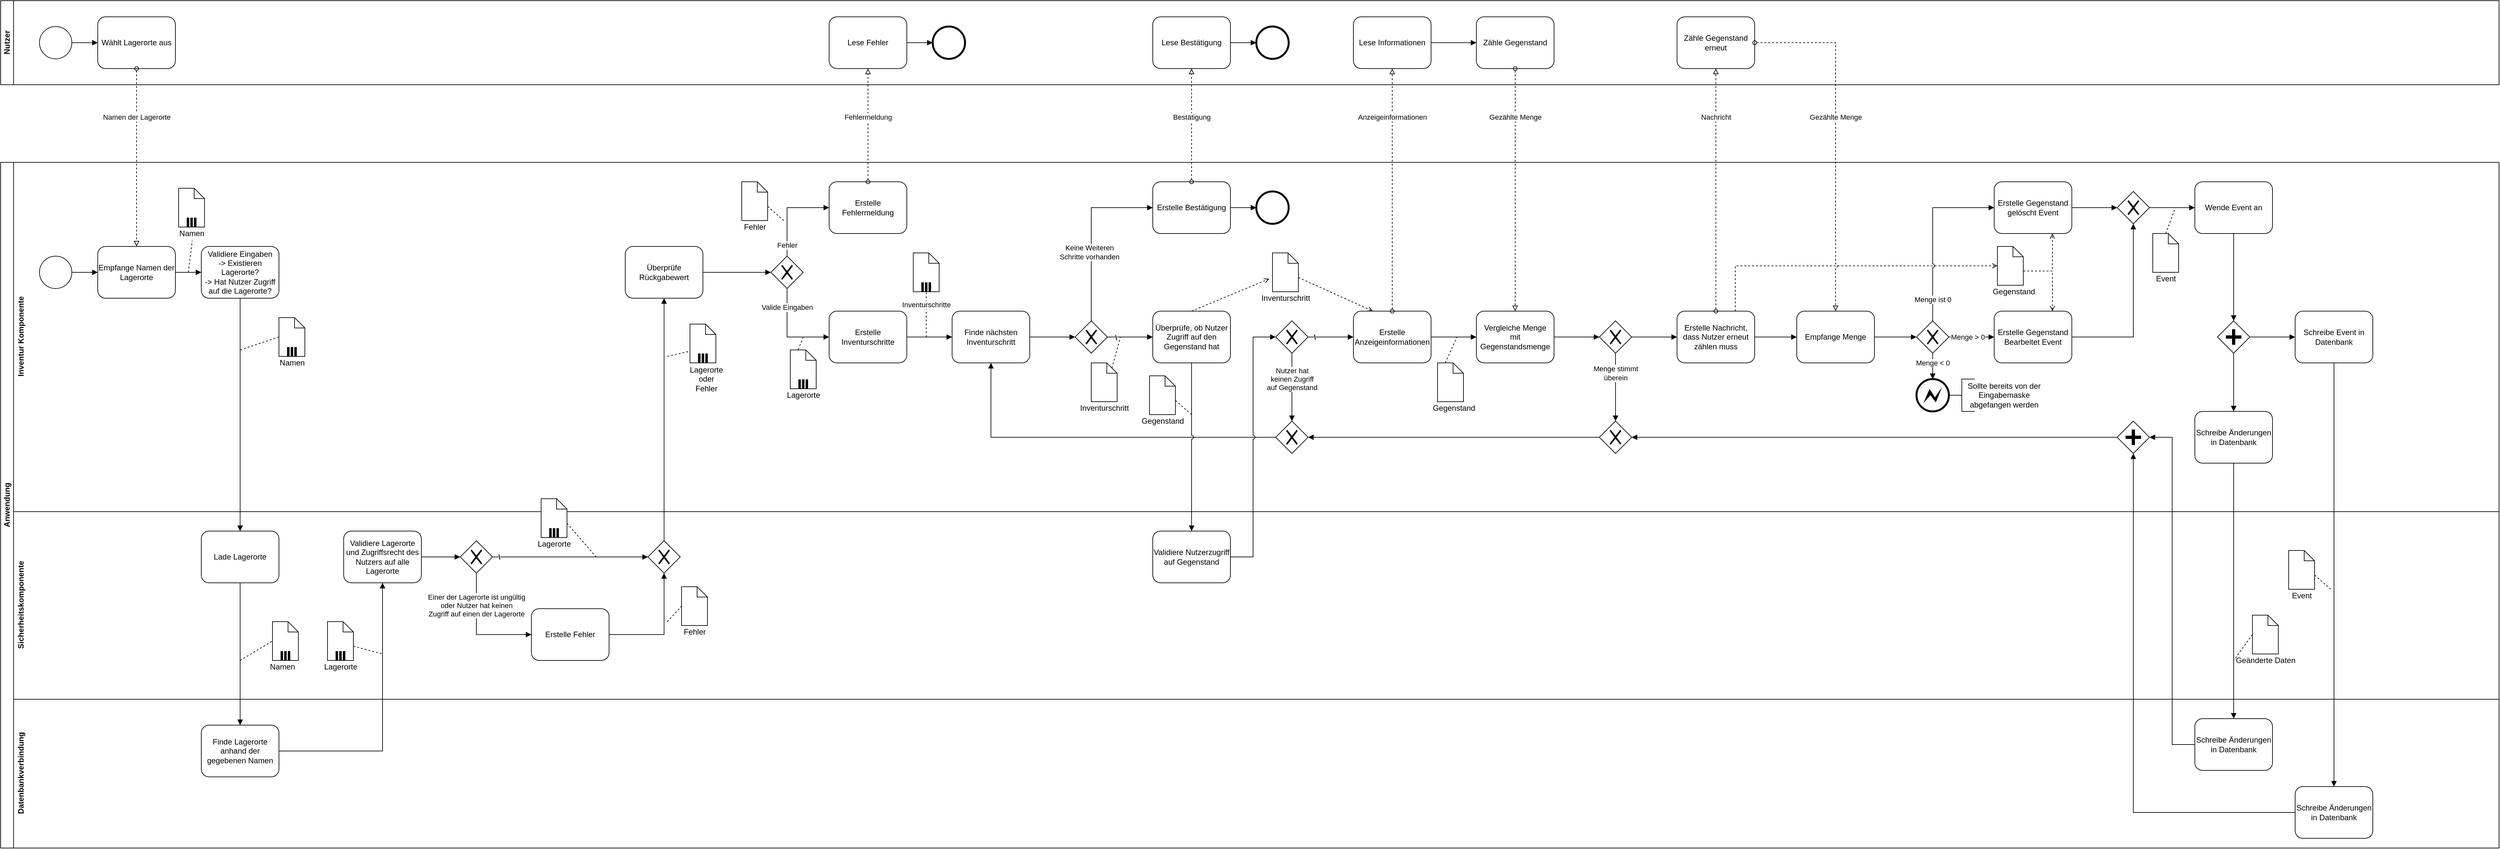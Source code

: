 <mxfile version="13.2.4"><diagram id="xwkBbnRHAboyWtvFRdoA" name="Page-1"><mxGraphModel dx="782" dy="1488" grid="1" gridSize="10" guides="1" tooltips="1" connect="1" arrows="1" fold="1" page="1" pageScale="1" pageWidth="850" pageHeight="1100" math="0" shadow="0"><root><mxCell id="0"/><mxCell id="1" parent="0"/><mxCell id="Klt01tkfi_lYALCi7-FH-1" value="Anwendung" style="swimlane;html=1;horizontal=0;startSize=20;" vertex="1" parent="1"><mxGeometry x="120" y="90" width="3860" height="1060" as="geometry"/></mxCell><mxCell id="Klt01tkfi_lYALCi7-FH-8" value="Inventur Komponente" style="swimlane;html=1;horizontal=0;swimlaneLine=0;strokeColor=#000000;" vertex="1" parent="Klt01tkfi_lYALCi7-FH-1"><mxGeometry x="20" width="3840" height="540" as="geometry"><mxRectangle x="20" width="30" height="120" as="alternateBounds"/></mxGeometry></mxCell><mxCell id="Klt01tkfi_lYALCi7-FH-23" value="Erstelle Inventurschritte" style="shape=ext;rounded=1;html=1;whiteSpace=wrap;" vertex="1" parent="Klt01tkfi_lYALCi7-FH-8"><mxGeometry x="1260" y="230" width="120" height="80" as="geometry"/></mxCell><mxCell id="Klt01tkfi_lYALCi7-FH-12" style="edgeStyle=orthogonalEdgeStyle;rounded=0;orthogonalLoop=1;jettySize=auto;html=1;exitX=1;exitY=0.5;exitDx=0;exitDy=0;entryX=0;entryY=0.5;entryDx=0;entryDy=0;endArrow=block;endFill=1;" edge="1" parent="Klt01tkfi_lYALCi7-FH-8" source="Klt01tkfi_lYALCi7-FH-9" target="Klt01tkfi_lYALCi7-FH-11"><mxGeometry relative="1" as="geometry"/></mxCell><mxCell id="Klt01tkfi_lYALCi7-FH-9" value="" style="shape=mxgraph.bpmn.shape;html=1;verticalLabelPosition=bottom;labelBackgroundColor=#ffffff;verticalAlign=top;align=center;perimeter=ellipsePerimeter;outlineConnect=0;outline=standard;symbol=general;" vertex="1" parent="Klt01tkfi_lYALCi7-FH-8"><mxGeometry x="40" y="145" width="50" height="50" as="geometry"/></mxCell><mxCell id="Klt01tkfi_lYALCi7-FH-19" style="edgeStyle=orthogonalEdgeStyle;rounded=0;orthogonalLoop=1;jettySize=auto;html=1;exitX=1;exitY=0.5;exitDx=0;exitDy=0;entryX=0;entryY=0.5;entryDx=0;entryDy=0;startArrow=none;startFill=0;endArrow=block;endFill=1;" edge="1" parent="Klt01tkfi_lYALCi7-FH-8" source="Klt01tkfi_lYALCi7-FH-11" target="Klt01tkfi_lYALCi7-FH-16"><mxGeometry relative="1" as="geometry"/></mxCell><mxCell id="Klt01tkfi_lYALCi7-FH-11" value="Empfange Namen der Lagerorte" style="shape=ext;rounded=1;html=1;whiteSpace=wrap;" vertex="1" parent="Klt01tkfi_lYALCi7-FH-8"><mxGeometry x="130" y="130" width="120" height="80" as="geometry"/></mxCell><mxCell id="Klt01tkfi_lYALCi7-FH-18" style="edgeStyle=orthogonalEdgeStyle;rounded=0;orthogonalLoop=1;jettySize=auto;html=1;exitX=1;exitY=0.5;exitDx=0;exitDy=0;entryX=0;entryY=0.5;entryDx=0;entryDy=0;startArrow=none;startFill=0;endArrow=block;endFill=1;" edge="1" parent="Klt01tkfi_lYALCi7-FH-8" source="Klt01tkfi_lYALCi7-FH-76" target="Klt01tkfi_lYALCi7-FH-17"><mxGeometry relative="1" as="geometry"><mxPoint x="1130" y="170" as="sourcePoint"/></mxGeometry></mxCell><mxCell id="Klt01tkfi_lYALCi7-FH-16" value="Validiere Eingaben&lt;br&gt;-&amp;gt; Existieren Lagerorte?&lt;br&gt;-&amp;gt; Hat Nutzer Zugriff auf die Lagerorte?" style="shape=ext;rounded=1;html=1;whiteSpace=wrap;" vertex="1" parent="Klt01tkfi_lYALCi7-FH-8"><mxGeometry x="290" y="130" width="120" height="80" as="geometry"/></mxCell><mxCell id="Klt01tkfi_lYALCi7-FH-21" style="edgeStyle=orthogonalEdgeStyle;rounded=0;orthogonalLoop=1;jettySize=auto;html=1;exitX=0.5;exitY=0;exitDx=0;exitDy=0;entryX=0;entryY=0.5;entryDx=0;entryDy=0;startArrow=none;startFill=0;endArrow=block;endFill=1;" edge="1" parent="Klt01tkfi_lYALCi7-FH-8" source="Klt01tkfi_lYALCi7-FH-17" target="Klt01tkfi_lYALCi7-FH-20"><mxGeometry relative="1" as="geometry"/></mxCell><mxCell id="Klt01tkfi_lYALCi7-FH-22" value="Fehler" style="edgeLabel;html=1;align=center;verticalAlign=middle;resizable=0;points=[];" vertex="1" connectable="0" parent="Klt01tkfi_lYALCi7-FH-21"><mxGeometry x="-0.751" relative="1" as="geometry"><mxPoint as="offset"/></mxGeometry></mxCell><mxCell id="Klt01tkfi_lYALCi7-FH-24" value="Valide Eingaben" style="edgeStyle=orthogonalEdgeStyle;rounded=0;orthogonalLoop=1;jettySize=auto;html=1;exitX=0.5;exitY=1;exitDx=0;exitDy=0;entryX=0;entryY=0.5;entryDx=0;entryDy=0;startArrow=none;startFill=0;endArrow=block;endFill=1;" edge="1" parent="Klt01tkfi_lYALCi7-FH-8" source="Klt01tkfi_lYALCi7-FH-17" target="Klt01tkfi_lYALCi7-FH-23"><mxGeometry x="-0.583" relative="1" as="geometry"><mxPoint as="offset"/></mxGeometry></mxCell><mxCell id="Klt01tkfi_lYALCi7-FH-17" value="" style="shape=mxgraph.bpmn.shape;html=1;verticalLabelPosition=bottom;labelBackgroundColor=#ffffff;verticalAlign=top;align=center;perimeter=rhombusPerimeter;background=gateway;outlineConnect=0;outline=none;symbol=exclusiveGw;" vertex="1" parent="Klt01tkfi_lYALCi7-FH-8"><mxGeometry x="1170" y="145" width="50" height="50" as="geometry"/></mxCell><mxCell id="Klt01tkfi_lYALCi7-FH-20" value="Erstelle Fehlermeldung" style="shape=ext;rounded=1;html=1;whiteSpace=wrap;" vertex="1" parent="Klt01tkfi_lYALCi7-FH-8"><mxGeometry x="1260" y="30" width="120" height="80" as="geometry"/></mxCell><mxCell id="Klt01tkfi_lYALCi7-FH-31" style="edgeStyle=orthogonalEdgeStyle;rounded=0;orthogonalLoop=1;jettySize=auto;html=1;exitX=1;exitY=0.5;exitDx=0;exitDy=0;entryX=0;entryY=0.5;entryDx=0;entryDy=0;startArrow=none;startFill=0;endArrow=block;endFill=1;" edge="1" parent="Klt01tkfi_lYALCi7-FH-8" source="Klt01tkfi_lYALCi7-FH-23" target="Klt01tkfi_lYALCi7-FH-30"><mxGeometry relative="1" as="geometry"/></mxCell><mxCell id="Klt01tkfi_lYALCi7-FH-26" value="" style="shape=note;whiteSpace=wrap;size=16;html=1;dropTarget=0;" vertex="1" parent="Klt01tkfi_lYALCi7-FH-8"><mxGeometry x="1390" y="140" width="40" height="60" as="geometry"/></mxCell><mxCell id="Klt01tkfi_lYALCi7-FH-28" value="" style="html=1;whiteSpace=wrap;shape=parallelMarker;outlineConnect=0;" vertex="1" parent="Klt01tkfi_lYALCi7-FH-26"><mxGeometry x="0.5" y="1" width="14" height="14" relative="1" as="geometry"><mxPoint x="-7" y="-14" as="offset"/></mxGeometry></mxCell><mxCell id="Klt01tkfi_lYALCi7-FH-33" style="edgeStyle=orthogonalEdgeStyle;rounded=0;orthogonalLoop=1;jettySize=auto;html=1;exitX=1;exitY=0.5;exitDx=0;exitDy=0;entryX=0;entryY=0.5;entryDx=0;entryDy=0;startArrow=none;startFill=0;endArrow=block;endFill=1;" edge="1" parent="Klt01tkfi_lYALCi7-FH-8" source="Klt01tkfi_lYALCi7-FH-30"><mxGeometry relative="1" as="geometry"><mxPoint x="1640" y="270" as="targetPoint"/></mxGeometry></mxCell><mxCell id="Klt01tkfi_lYALCi7-FH-30" value="Finde nächsten Inventurschritt" style="shape=ext;rounded=1;html=1;whiteSpace=wrap;" vertex="1" parent="Klt01tkfi_lYALCi7-FH-8"><mxGeometry x="1450" y="230" width="120" height="80" as="geometry"/></mxCell><mxCell id="Klt01tkfi_lYALCi7-FH-76" value="Überprüfe Rückgabewert" style="shape=ext;rounded=1;html=1;whiteSpace=wrap;" vertex="1" parent="Klt01tkfi_lYALCi7-FH-8"><mxGeometry x="945" y="130" width="120" height="80" as="geometry"/></mxCell><mxCell id="Klt01tkfi_lYALCi7-FH-78" value="Überprüfe, ob Nutzer Zugriff auf den Gegenstand hat" style="shape=ext;rounded=1;html=1;whiteSpace=wrap;" vertex="1" parent="Klt01tkfi_lYALCi7-FH-8"><mxGeometry x="1760" y="230" width="120" height="80" as="geometry"/></mxCell><mxCell id="Klt01tkfi_lYALCi7-FH-93" style="edgeStyle=orthogonalEdgeStyle;rounded=0;orthogonalLoop=1;jettySize=auto;html=1;exitX=0.5;exitY=1;exitDx=0;exitDy=0;startArrow=none;startFill=0;endArrow=block;endFill=1;jumpStyle=arc;entryX=0.5;entryY=0;entryDx=0;entryDy=0;" edge="1" parent="Klt01tkfi_lYALCi7-FH-8" source="Klt01tkfi_lYALCi7-FH-82" target="Klt01tkfi_lYALCi7-FH-112"><mxGeometry relative="1" as="geometry"><mxPoint x="1540" y="310" as="targetPoint"/><Array as="points"><mxPoint x="1975" y="330"/><mxPoint x="1975" y="330"/></Array></mxGeometry></mxCell><mxCell id="Klt01tkfi_lYALCi7-FH-95" value="Nutzer hat &lt;br&gt;keinen Zugriff&lt;br&gt;auf Gegenstand" style="edgeLabel;html=1;align=center;verticalAlign=middle;resizable=0;points=[];" vertex="1" connectable="0" parent="Klt01tkfi_lYALCi7-FH-93"><mxGeometry x="-0.925" y="-1" relative="1" as="geometry"><mxPoint x="1" y="35.83" as="offset"/></mxGeometry></mxCell><mxCell id="Klt01tkfi_lYALCi7-FH-107" value="\" style="edgeStyle=orthogonalEdgeStyle;rounded=0;jumpStyle=arc;orthogonalLoop=1;jettySize=auto;html=1;exitX=1;exitY=0.5;exitDx=0;exitDy=0;entryX=0;entryY=0.5;entryDx=0;entryDy=0;startArrow=none;startFill=0;endArrow=block;endFill=1;fontStyle=1" edge="1" parent="Klt01tkfi_lYALCi7-FH-8" source="Klt01tkfi_lYALCi7-FH-82" target="Klt01tkfi_lYALCi7-FH-96"><mxGeometry x="-0.714" relative="1" as="geometry"><mxPoint as="offset"/></mxGeometry></mxCell><mxCell id="Klt01tkfi_lYALCi7-FH-82" value="" style="shape=mxgraph.bpmn.shape;html=1;verticalLabelPosition=bottom;labelBackgroundColor=#ffffff;verticalAlign=top;align=center;perimeter=rhombusPerimeter;background=gateway;outlineConnect=0;outline=none;symbol=exclusiveGw;" vertex="1" parent="Klt01tkfi_lYALCi7-FH-8"><mxGeometry x="1950" y="245" width="50" height="50" as="geometry"/></mxCell><mxCell id="Klt01tkfi_lYALCi7-FH-87" style="edgeStyle=orthogonalEdgeStyle;rounded=0;orthogonalLoop=1;jettySize=auto;html=1;exitX=1;exitY=0.5;exitDx=0;exitDy=0;entryX=0;entryY=0.5;entryDx=0;entryDy=0;startArrow=none;startFill=0;endArrow=block;endFill=1;fontStyle=1" edge="1" parent="Klt01tkfi_lYALCi7-FH-8" source="Klt01tkfi_lYALCi7-FH-86" target="Klt01tkfi_lYALCi7-FH-78"><mxGeometry relative="1" as="geometry"><Array as="points"><mxPoint x="1700" y="270"/><mxPoint x="1700" y="270"/></Array></mxGeometry></mxCell><mxCell id="Klt01tkfi_lYALCi7-FH-91" value="\" style="edgeLabel;html=1;align=center;verticalAlign=middle;resizable=0;points=[];fontStyle=1" vertex="1" connectable="0" parent="Klt01tkfi_lYALCi7-FH-87"><mxGeometry x="-0.636" y="-1" relative="1" as="geometry"><mxPoint as="offset"/></mxGeometry></mxCell><mxCell id="Klt01tkfi_lYALCi7-FH-89" style="edgeStyle=orthogonalEdgeStyle;rounded=0;orthogonalLoop=1;jettySize=auto;html=1;exitX=0.5;exitY=0;exitDx=0;exitDy=0;entryX=0;entryY=0.5;entryDx=0;entryDy=0;startArrow=none;startFill=0;endArrow=block;endFill=1;" edge="1" parent="Klt01tkfi_lYALCi7-FH-8" source="Klt01tkfi_lYALCi7-FH-86" target="Klt01tkfi_lYALCi7-FH-88"><mxGeometry relative="1" as="geometry"/></mxCell><mxCell id="Klt01tkfi_lYALCi7-FH-90" value="Keine Weiteren &lt;br&gt;Schritte vorhanden" style="edgeLabel;html=1;align=center;verticalAlign=middle;resizable=0;points=[];" vertex="1" connectable="0" parent="Klt01tkfi_lYALCi7-FH-89"><mxGeometry x="-0.212" y="3" relative="1" as="geometry"><mxPoint as="offset"/></mxGeometry></mxCell><mxCell id="Klt01tkfi_lYALCi7-FH-86" value="" style="shape=mxgraph.bpmn.shape;html=1;verticalLabelPosition=bottom;labelBackgroundColor=#ffffff;verticalAlign=top;align=center;perimeter=rhombusPerimeter;background=gateway;outlineConnect=0;outline=none;symbol=exclusiveGw;" vertex="1" parent="Klt01tkfi_lYALCi7-FH-8"><mxGeometry x="1640" y="245" width="50" height="50" as="geometry"/></mxCell><mxCell id="Klt01tkfi_lYALCi7-FH-101" style="edgeStyle=orthogonalEdgeStyle;rounded=0;jumpStyle=arc;orthogonalLoop=1;jettySize=auto;html=1;exitX=1;exitY=0.5;exitDx=0;exitDy=0;entryX=0;entryY=0.5;entryDx=0;entryDy=0;startArrow=none;startFill=0;endArrow=block;endFill=1;" edge="1" parent="Klt01tkfi_lYALCi7-FH-8" source="Klt01tkfi_lYALCi7-FH-88" target="Klt01tkfi_lYALCi7-FH-100"><mxGeometry relative="1" as="geometry"/></mxCell><mxCell id="Klt01tkfi_lYALCi7-FH-88" value="Erstelle Bestätigung" style="shape=ext;rounded=1;html=1;whiteSpace=wrap;" vertex="1" parent="Klt01tkfi_lYALCi7-FH-8"><mxGeometry x="1760" y="30" width="120" height="80" as="geometry"/></mxCell><mxCell id="Klt01tkfi_lYALCi7-FH-226" style="edgeStyle=orthogonalEdgeStyle;rounded=0;jumpStyle=arc;orthogonalLoop=1;jettySize=auto;html=1;exitX=1;exitY=0.5;exitDx=0;exitDy=0;entryX=0;entryY=0.5;entryDx=0;entryDy=0;startArrow=none;startFill=0;endArrow=block;endFill=1;" edge="1" parent="Klt01tkfi_lYALCi7-FH-8" source="Klt01tkfi_lYALCi7-FH-96" target="Klt01tkfi_lYALCi7-FH-104"><mxGeometry relative="1" as="geometry"/></mxCell><mxCell id="Klt01tkfi_lYALCi7-FH-96" value="Erstelle&lt;br&gt;Anzeigeinformationen" style="shape=ext;rounded=1;html=1;whiteSpace=wrap;" vertex="1" parent="Klt01tkfi_lYALCi7-FH-8"><mxGeometry x="2070" y="230" width="120" height="80" as="geometry"/></mxCell><mxCell id="Klt01tkfi_lYALCi7-FH-100" value="" style="shape=mxgraph.bpmn.shape;html=1;verticalLabelPosition=bottom;labelBackgroundColor=#ffffff;verticalAlign=top;align=center;perimeter=ellipsePerimeter;outlineConnect=0;outline=end;symbol=general;" vertex="1" parent="Klt01tkfi_lYALCi7-FH-8"><mxGeometry x="1920" y="45" width="50" height="50" as="geometry"/></mxCell><mxCell id="Klt01tkfi_lYALCi7-FH-109" style="edgeStyle=orthogonalEdgeStyle;rounded=0;jumpStyle=arc;orthogonalLoop=1;jettySize=auto;html=1;exitX=1;exitY=0.5;exitDx=0;exitDy=0;entryX=0;entryY=0.5;entryDx=0;entryDy=0;startArrow=none;startFill=0;endArrow=block;endFill=1;" edge="1" parent="Klt01tkfi_lYALCi7-FH-8" source="Klt01tkfi_lYALCi7-FH-104" target="Klt01tkfi_lYALCi7-FH-108"><mxGeometry relative="1" as="geometry"/></mxCell><mxCell id="Klt01tkfi_lYALCi7-FH-104" value="Vergleiche Menge&lt;br&gt;mit Gegenstandsmenge" style="shape=ext;rounded=1;html=1;whiteSpace=wrap;" vertex="1" parent="Klt01tkfi_lYALCi7-FH-8"><mxGeometry x="2260" y="230" width="120" height="80" as="geometry"/></mxCell><mxCell id="Klt01tkfi_lYALCi7-FH-116" style="edgeStyle=orthogonalEdgeStyle;rounded=0;jumpStyle=arc;orthogonalLoop=1;jettySize=auto;html=1;exitX=0.5;exitY=1;exitDx=0;exitDy=0;entryX=0.5;entryY=0;entryDx=0;entryDy=0;startArrow=none;startFill=0;endArrow=block;endFill=1;" edge="1" parent="Klt01tkfi_lYALCi7-FH-8" source="Klt01tkfi_lYALCi7-FH-108" target="Klt01tkfi_lYALCi7-FH-115"><mxGeometry relative="1" as="geometry"/></mxCell><mxCell id="Klt01tkfi_lYALCi7-FH-118" value="Menge stimmt&lt;br&gt;überein" style="edgeLabel;html=1;align=center;verticalAlign=middle;resizable=0;points=[];" vertex="1" connectable="0" parent="Klt01tkfi_lYALCi7-FH-116"><mxGeometry x="0.189" y="1" relative="1" as="geometry"><mxPoint x="-1" y="-32" as="offset"/></mxGeometry></mxCell><mxCell id="Klt01tkfi_lYALCi7-FH-120" style="edgeStyle=orthogonalEdgeStyle;rounded=0;jumpStyle=arc;orthogonalLoop=1;jettySize=auto;html=1;exitX=1;exitY=0.5;exitDx=0;exitDy=0;entryX=0;entryY=0.5;entryDx=0;entryDy=0;startArrow=none;startFill=0;endArrow=block;endFill=1;" edge="1" parent="Klt01tkfi_lYALCi7-FH-8" source="Klt01tkfi_lYALCi7-FH-108" target="Klt01tkfi_lYALCi7-FH-119"><mxGeometry relative="1" as="geometry"/></mxCell><mxCell id="Klt01tkfi_lYALCi7-FH-108" value="" style="shape=mxgraph.bpmn.shape;html=1;verticalLabelPosition=bottom;labelBackgroundColor=#ffffff;verticalAlign=top;align=center;perimeter=rhombusPerimeter;background=gateway;outlineConnect=0;outline=none;symbol=exclusiveGw;" vertex="1" parent="Klt01tkfi_lYALCi7-FH-8"><mxGeometry x="2450" y="245" width="50" height="50" as="geometry"/></mxCell><mxCell id="Klt01tkfi_lYALCi7-FH-113" style="edgeStyle=orthogonalEdgeStyle;rounded=0;jumpStyle=arc;orthogonalLoop=1;jettySize=auto;html=1;exitX=0;exitY=0.5;exitDx=0;exitDy=0;entryX=0.5;entryY=1;entryDx=0;entryDy=0;startArrow=none;startFill=0;endArrow=block;endFill=1;" edge="1" parent="Klt01tkfi_lYALCi7-FH-8" source="Klt01tkfi_lYALCi7-FH-112" target="Klt01tkfi_lYALCi7-FH-30"><mxGeometry relative="1" as="geometry"/></mxCell><mxCell id="Klt01tkfi_lYALCi7-FH-112" value="" style="shape=mxgraph.bpmn.shape;html=1;verticalLabelPosition=bottom;labelBackgroundColor=#ffffff;verticalAlign=top;align=center;perimeter=rhombusPerimeter;background=gateway;outlineConnect=0;outline=none;symbol=exclusiveGw;" vertex="1" parent="Klt01tkfi_lYALCi7-FH-8"><mxGeometry x="1950" y="400" width="50" height="50" as="geometry"/></mxCell><mxCell id="Klt01tkfi_lYALCi7-FH-117" style="edgeStyle=orthogonalEdgeStyle;rounded=0;jumpStyle=arc;orthogonalLoop=1;jettySize=auto;html=1;exitX=0;exitY=0.5;exitDx=0;exitDy=0;entryX=1;entryY=0.5;entryDx=0;entryDy=0;startArrow=none;startFill=0;endArrow=block;endFill=1;" edge="1" parent="Klt01tkfi_lYALCi7-FH-8" source="Klt01tkfi_lYALCi7-FH-115" target="Klt01tkfi_lYALCi7-FH-112"><mxGeometry relative="1" as="geometry"/></mxCell><mxCell id="Klt01tkfi_lYALCi7-FH-115" value="" style="shape=mxgraph.bpmn.shape;html=1;verticalLabelPosition=bottom;labelBackgroundColor=#ffffff;verticalAlign=top;align=center;perimeter=rhombusPerimeter;background=gateway;outlineConnect=0;outline=none;symbol=exclusiveGw;" vertex="1" parent="Klt01tkfi_lYALCi7-FH-8"><mxGeometry x="2450" y="400" width="50" height="50" as="geometry"/></mxCell><mxCell id="Klt01tkfi_lYALCi7-FH-227" style="edgeStyle=orthogonalEdgeStyle;rounded=0;jumpStyle=arc;orthogonalLoop=1;jettySize=auto;html=1;exitX=1;exitY=0.5;exitDx=0;exitDy=0;entryX=0;entryY=0.5;entryDx=0;entryDy=0;startArrow=none;startFill=0;endArrow=block;endFill=1;" edge="1" parent="Klt01tkfi_lYALCi7-FH-8" source="Klt01tkfi_lYALCi7-FH-119" target="Klt01tkfi_lYALCi7-FH-122"><mxGeometry relative="1" as="geometry"/></mxCell><mxCell id="Klt01tkfi_lYALCi7-FH-281" style="edgeStyle=orthogonalEdgeStyle;rounded=0;jumpStyle=arc;orthogonalLoop=1;jettySize=auto;html=1;exitX=0.75;exitY=0;exitDx=0;exitDy=0;entryX=0;entryY=0.5;entryDx=0;entryDy=0;entryPerimeter=0;dashed=1;startArrow=none;startFill=0;endArrow=open;endFill=0;elbow=vertical;" edge="1" parent="Klt01tkfi_lYALCi7-FH-8" source="Klt01tkfi_lYALCi7-FH-119" target="Klt01tkfi_lYALCi7-FH-272"><mxGeometry relative="1" as="geometry"/></mxCell><mxCell id="Klt01tkfi_lYALCi7-FH-119" value="Erstelle Nachricht, dass Nutzer erneut zählen muss" style="shape=ext;rounded=1;html=1;whiteSpace=wrap;" vertex="1" parent="Klt01tkfi_lYALCi7-FH-8"><mxGeometry x="2570" y="230" width="120" height="80" as="geometry"/></mxCell><mxCell id="Klt01tkfi_lYALCi7-FH-125" style="edgeStyle=orthogonalEdgeStyle;rounded=0;jumpStyle=arc;orthogonalLoop=1;jettySize=auto;html=1;exitX=1;exitY=0.5;exitDx=0;exitDy=0;entryX=0;entryY=0.5;entryDx=0;entryDy=0;startArrow=none;startFill=0;endArrow=block;endFill=1;" edge="1" parent="Klt01tkfi_lYALCi7-FH-8" source="Klt01tkfi_lYALCi7-FH-122" target="Klt01tkfi_lYALCi7-FH-123"><mxGeometry relative="1" as="geometry"/></mxCell><mxCell id="Klt01tkfi_lYALCi7-FH-122" value="Empfange Menge" style="shape=ext;rounded=1;html=1;whiteSpace=wrap;" vertex="1" parent="Klt01tkfi_lYALCi7-FH-8"><mxGeometry x="2755" y="230" width="120" height="80" as="geometry"/></mxCell><mxCell id="Klt01tkfi_lYALCi7-FH-126" style="edgeStyle=orthogonalEdgeStyle;rounded=0;jumpStyle=arc;orthogonalLoop=1;jettySize=auto;html=1;exitX=1;exitY=0.5;exitDx=0;exitDy=0;startArrow=none;startFill=0;endArrow=block;endFill=1;entryX=0;entryY=0.5;entryDx=0;entryDy=0;" edge="1" parent="Klt01tkfi_lYALCi7-FH-8" source="Klt01tkfi_lYALCi7-FH-123" target="Klt01tkfi_lYALCi7-FH-124"><mxGeometry relative="1" as="geometry"/></mxCell><mxCell id="Klt01tkfi_lYALCi7-FH-229" value="Menge &amp;gt; 0" style="edgeLabel;html=1;align=center;verticalAlign=middle;resizable=0;points=[];" vertex="1" connectable="0" parent="Klt01tkfi_lYALCi7-FH-126"><mxGeometry x="-0.182" relative="1" as="geometry"><mxPoint as="offset"/></mxGeometry></mxCell><mxCell id="Klt01tkfi_lYALCi7-FH-128" style="edgeStyle=orthogonalEdgeStyle;rounded=0;jumpStyle=arc;orthogonalLoop=1;jettySize=auto;html=1;exitX=0.5;exitY=0;exitDx=0;exitDy=0;entryX=0;entryY=0.5;entryDx=0;entryDy=0;startArrow=none;startFill=0;endArrow=block;endFill=1;" edge="1" parent="Klt01tkfi_lYALCi7-FH-8" source="Klt01tkfi_lYALCi7-FH-123" target="Klt01tkfi_lYALCi7-FH-127"><mxGeometry relative="1" as="geometry"/></mxCell><mxCell id="Klt01tkfi_lYALCi7-FH-228" value="Menge ist 0" style="edgeLabel;html=1;align=center;verticalAlign=middle;resizable=0;points=[];" vertex="1" connectable="0" parent="Klt01tkfi_lYALCi7-FH-128"><mxGeometry x="-0.757" relative="1" as="geometry"><mxPoint as="offset"/></mxGeometry></mxCell><mxCell id="Klt01tkfi_lYALCi7-FH-233" value="Menge &amp;lt; 0" style="edgeStyle=orthogonalEdgeStyle;rounded=0;jumpStyle=arc;orthogonalLoop=1;jettySize=auto;html=1;exitX=0.5;exitY=1;exitDx=0;exitDy=0;entryX=0.5;entryY=0;entryDx=0;entryDy=0;startArrow=none;startFill=0;endArrow=block;endFill=1;" edge="1" parent="Klt01tkfi_lYALCi7-FH-8" source="Klt01tkfi_lYALCi7-FH-123" target="Klt01tkfi_lYALCi7-FH-236"><mxGeometry x="-0.25" relative="1" as="geometry"><mxPoint x="2965" y="335" as="targetPoint"/><Array as="points"/><mxPoint as="offset"/></mxGeometry></mxCell><mxCell id="Klt01tkfi_lYALCi7-FH-123" value="" style="shape=mxgraph.bpmn.shape;html=1;verticalLabelPosition=bottom;labelBackgroundColor=#ffffff;verticalAlign=top;align=center;perimeter=rhombusPerimeter;background=gateway;outlineConnect=0;outline=none;symbol=exclusiveGw;" vertex="1" parent="Klt01tkfi_lYALCi7-FH-8"><mxGeometry x="2940" y="245" width="50" height="50" as="geometry"/></mxCell><mxCell id="Klt01tkfi_lYALCi7-FH-131" style="edgeStyle=orthogonalEdgeStyle;rounded=0;jumpStyle=arc;orthogonalLoop=1;jettySize=auto;html=1;exitX=1;exitY=0.5;exitDx=0;exitDy=0;entryX=0.5;entryY=1;entryDx=0;entryDy=0;startArrow=none;startFill=0;endArrow=block;endFill=1;" edge="1" parent="Klt01tkfi_lYALCi7-FH-8" source="Klt01tkfi_lYALCi7-FH-124" target="Klt01tkfi_lYALCi7-FH-129"><mxGeometry relative="1" as="geometry"/></mxCell><mxCell id="Klt01tkfi_lYALCi7-FH-124" value="Erstelle Gegenstand Bearbeitet Event" style="shape=ext;rounded=1;html=1;whiteSpace=wrap;" vertex="1" parent="Klt01tkfi_lYALCi7-FH-8"><mxGeometry x="3060" y="230" width="120" height="80" as="geometry"/></mxCell><mxCell id="Klt01tkfi_lYALCi7-FH-130" style="edgeStyle=orthogonalEdgeStyle;rounded=0;jumpStyle=arc;orthogonalLoop=1;jettySize=auto;html=1;exitX=1;exitY=0.5;exitDx=0;exitDy=0;entryX=0;entryY=0.5;entryDx=0;entryDy=0;startArrow=none;startFill=0;endArrow=block;endFill=1;" edge="1" parent="Klt01tkfi_lYALCi7-FH-8" source="Klt01tkfi_lYALCi7-FH-127" target="Klt01tkfi_lYALCi7-FH-129"><mxGeometry relative="1" as="geometry"/></mxCell><mxCell id="Klt01tkfi_lYALCi7-FH-127" value="Erstelle Gegenstand gelöscht Event" style="shape=ext;rounded=1;html=1;whiteSpace=wrap;" vertex="1" parent="Klt01tkfi_lYALCi7-FH-8"><mxGeometry x="3060" y="30" width="120" height="80" as="geometry"/></mxCell><mxCell id="Klt01tkfi_lYALCi7-FH-133" style="edgeStyle=orthogonalEdgeStyle;rounded=0;jumpStyle=arc;orthogonalLoop=1;jettySize=auto;html=1;exitX=1;exitY=0.5;exitDx=0;exitDy=0;entryX=0;entryY=0.5;entryDx=0;entryDy=0;startArrow=none;startFill=0;endArrow=block;endFill=1;" edge="1" parent="Klt01tkfi_lYALCi7-FH-8" source="Klt01tkfi_lYALCi7-FH-129" target="Klt01tkfi_lYALCi7-FH-134"><mxGeometry relative="1" as="geometry"><mxPoint x="3370" y="270" as="targetPoint"/></mxGeometry></mxCell><mxCell id="Klt01tkfi_lYALCi7-FH-129" value="" style="shape=mxgraph.bpmn.shape;html=1;verticalLabelPosition=bottom;labelBackgroundColor=#ffffff;verticalAlign=top;align=center;perimeter=rhombusPerimeter;background=gateway;outlineConnect=0;outline=none;symbol=exclusiveGw;" vertex="1" parent="Klt01tkfi_lYALCi7-FH-8"><mxGeometry x="3250" y="45" width="50" height="50" as="geometry"/></mxCell><mxCell id="Klt01tkfi_lYALCi7-FH-167" style="edgeStyle=orthogonalEdgeStyle;rounded=0;jumpStyle=arc;orthogonalLoop=1;jettySize=auto;html=1;exitX=0.5;exitY=1;exitDx=0;exitDy=0;entryX=0.5;entryY=0;entryDx=0;entryDy=0;startArrow=none;startFill=0;endArrow=block;endFill=1;" edge="1" parent="Klt01tkfi_lYALCi7-FH-8" source="Klt01tkfi_lYALCi7-FH-134" target="Klt01tkfi_lYALCi7-FH-138"><mxGeometry relative="1" as="geometry"/></mxCell><mxCell id="Klt01tkfi_lYALCi7-FH-134" value="Wende Event an" style="shape=ext;rounded=1;html=1;whiteSpace=wrap;" vertex="1" parent="Klt01tkfi_lYALCi7-FH-8"><mxGeometry x="3370" y="30" width="120" height="80" as="geometry"/></mxCell><mxCell id="Klt01tkfi_lYALCi7-FH-137" value="Schreibe Änderungen in Datenbank" style="shape=ext;rounded=1;html=1;whiteSpace=wrap;" vertex="1" parent="Klt01tkfi_lYALCi7-FH-8"><mxGeometry x="3370" y="385" width="120" height="80" as="geometry"/></mxCell><mxCell id="Klt01tkfi_lYALCi7-FH-168" style="edgeStyle=orthogonalEdgeStyle;rounded=0;jumpStyle=arc;orthogonalLoop=1;jettySize=auto;html=1;exitX=1;exitY=0.5;exitDx=0;exitDy=0;entryX=0;entryY=0.5;entryDx=0;entryDy=0;startArrow=none;startFill=0;endArrow=block;endFill=1;" edge="1" parent="Klt01tkfi_lYALCi7-FH-8" source="Klt01tkfi_lYALCi7-FH-138" target="Klt01tkfi_lYALCi7-FH-140"><mxGeometry relative="1" as="geometry"/></mxCell><mxCell id="Klt01tkfi_lYALCi7-FH-170" style="edgeStyle=orthogonalEdgeStyle;rounded=0;jumpStyle=arc;orthogonalLoop=1;jettySize=auto;html=1;exitX=0.5;exitY=1;exitDx=0;exitDy=0;entryX=0.5;entryY=0;entryDx=0;entryDy=0;startArrow=none;startFill=0;endArrow=block;endFill=1;" edge="1" parent="Klt01tkfi_lYALCi7-FH-8" source="Klt01tkfi_lYALCi7-FH-138" target="Klt01tkfi_lYALCi7-FH-137"><mxGeometry relative="1" as="geometry"/></mxCell><mxCell id="Klt01tkfi_lYALCi7-FH-138" value="" style="shape=mxgraph.bpmn.shape;html=1;verticalLabelPosition=bottom;labelBackgroundColor=#ffffff;verticalAlign=top;align=center;perimeter=rhombusPerimeter;background=gateway;outlineConnect=0;outline=none;symbol=parallelGw;" vertex="1" parent="Klt01tkfi_lYALCi7-FH-8"><mxGeometry x="3405" y="245" width="50" height="50" as="geometry"/></mxCell><mxCell id="Klt01tkfi_lYALCi7-FH-140" value="Schreibe Event in Datenbank" style="shape=ext;rounded=1;html=1;whiteSpace=wrap;" vertex="1" parent="Klt01tkfi_lYALCi7-FH-8"><mxGeometry x="3525" y="230" width="120" height="80" as="geometry"/></mxCell><mxCell id="Klt01tkfi_lYALCi7-FH-158" style="edgeStyle=orthogonalEdgeStyle;rounded=0;jumpStyle=arc;orthogonalLoop=1;jettySize=auto;html=1;exitX=0;exitY=0.5;exitDx=0;exitDy=0;entryX=1;entryY=0.5;entryDx=0;entryDy=0;startArrow=none;startFill=0;endArrow=block;endFill=1;" edge="1" parent="Klt01tkfi_lYALCi7-FH-8" source="Klt01tkfi_lYALCi7-FH-145" target="Klt01tkfi_lYALCi7-FH-115"><mxGeometry relative="1" as="geometry"/></mxCell><mxCell id="Klt01tkfi_lYALCi7-FH-145" value="" style="shape=mxgraph.bpmn.shape;html=1;verticalLabelPosition=bottom;labelBackgroundColor=#ffffff;verticalAlign=top;align=center;perimeter=rhombusPerimeter;background=gateway;outlineConnect=0;outline=none;symbol=parallelGw;" vertex="1" parent="Klt01tkfi_lYALCi7-FH-8"><mxGeometry x="3250" y="400" width="50" height="50" as="geometry"/></mxCell><mxCell id="Klt01tkfi_lYALCi7-FH-175" value="" style="endArrow=none;dashed=1;html=1;entryX=0.5;entryY=1;entryDx=0;entryDy=0;entryPerimeter=0;" edge="1" parent="Klt01tkfi_lYALCi7-FH-8" target="Klt01tkfi_lYALCi7-FH-26"><mxGeometry width="50" height="50" relative="1" as="geometry"><mxPoint x="1410" y="270" as="sourcePoint"/><mxPoint x="1460" y="290" as="targetPoint"/></mxGeometry></mxCell><mxCell id="Klt01tkfi_lYALCi7-FH-176" value="Inventurschritte" style="edgeLabel;html=1;align=center;verticalAlign=middle;resizable=0;points=[];" vertex="1" connectable="0" parent="Klt01tkfi_lYALCi7-FH-175"><mxGeometry x="0.244" relative="1" as="geometry"><mxPoint y="-6.67" as="offset"/></mxGeometry></mxCell><mxCell id="Klt01tkfi_lYALCi7-FH-177" value="" style="endArrow=none;dashed=1;html=1;exitX=0;exitY=0.5;exitDx=0;exitDy=0;exitPerimeter=0;" edge="1" parent="Klt01tkfi_lYALCi7-FH-8"><mxGeometry width="50" height="50" relative="1" as="geometry"><mxPoint x="410" y="270" as="sourcePoint"/><mxPoint x="350" y="290" as="targetPoint"/></mxGeometry></mxCell><mxCell id="Klt01tkfi_lYALCi7-FH-178" value="" style="endArrow=none;dashed=1;html=1;entryX=0;entryY=0.5;entryDx=0;entryDy=0;entryPerimeter=0;" edge="1" parent="Klt01tkfi_lYALCi7-FH-8"><mxGeometry width="50" height="50" relative="1" as="geometry"><mxPoint x="1010" y="300" as="sourcePoint"/><mxPoint x="1075" y="285" as="targetPoint"/></mxGeometry></mxCell><mxCell id="Klt01tkfi_lYALCi7-FH-187" value="" style="group" vertex="1" connectable="0" parent="Klt01tkfi_lYALCi7-FH-8"><mxGeometry x="405" y="240" width="50" height="80" as="geometry"/></mxCell><mxCell id="Klt01tkfi_lYALCi7-FH-183" value="" style="shape=note;whiteSpace=wrap;size=16;html=1;dropTarget=0;" vertex="1" parent="Klt01tkfi_lYALCi7-FH-187"><mxGeometry x="5" width="40" height="60" as="geometry"/></mxCell><mxCell id="Klt01tkfi_lYALCi7-FH-185" value="" style="html=1;whiteSpace=wrap;shape=parallelMarker;outlineConnect=0;" vertex="1" parent="Klt01tkfi_lYALCi7-FH-183"><mxGeometry x="0.5" y="1" width="14" height="14" relative="1" as="geometry"><mxPoint x="-7" y="-14" as="offset"/></mxGeometry></mxCell><mxCell id="Klt01tkfi_lYALCi7-FH-186" value="Namen" style="text;html=1;align=center;verticalAlign=middle;resizable=0;points=[];autosize=1;" vertex="1" parent="Klt01tkfi_lYALCi7-FH-187"><mxGeometry y="60" width="50" height="20" as="geometry"/></mxCell><mxCell id="Klt01tkfi_lYALCi7-FH-214" value="" style="shape=note;whiteSpace=wrap;size=16;html=1;dropTarget=0;" vertex="1" parent="Klt01tkfi_lYALCi7-FH-8"><mxGeometry x="1125" y="30" width="40" height="60" as="geometry"/></mxCell><mxCell id="Klt01tkfi_lYALCi7-FH-215" value="Fehler" style="text;html=1;align=center;verticalAlign=middle;resizable=0;points=[];autosize=1;" vertex="1" parent="Klt01tkfi_lYALCi7-FH-8"><mxGeometry x="1120" y="90" width="50" height="20" as="geometry"/></mxCell><mxCell id="Klt01tkfi_lYALCi7-FH-216" value="" style="endArrow=none;dashed=1;html=1;entryX=0;entryY=0;entryDx=40;entryDy=38;entryPerimeter=0;" edge="1" parent="Klt01tkfi_lYALCi7-FH-8" target="Klt01tkfi_lYALCi7-FH-214"><mxGeometry width="50" height="50" relative="1" as="geometry"><mxPoint x="1190" y="90" as="sourcePoint"/><mxPoint x="943" y="-586" as="targetPoint"/></mxGeometry></mxCell><mxCell id="Klt01tkfi_lYALCi7-FH-188" value="" style="group" vertex="1" connectable="0" parent="Klt01tkfi_lYALCi7-FH-8"><mxGeometry x="1040" y="250" width="65" height="110" as="geometry"/></mxCell><mxCell id="Klt01tkfi_lYALCi7-FH-189" value="" style="shape=note;whiteSpace=wrap;size=16;html=1;dropTarget=0;" vertex="1" parent="Klt01tkfi_lYALCi7-FH-188"><mxGeometry x="5" width="40" height="60" as="geometry"/></mxCell><mxCell id="Klt01tkfi_lYALCi7-FH-190" value="" style="html=1;whiteSpace=wrap;shape=parallelMarker;outlineConnect=0;" vertex="1" parent="Klt01tkfi_lYALCi7-FH-189"><mxGeometry x="0.5" y="1" width="14" height="14" relative="1" as="geometry"><mxPoint x="-7" y="-14" as="offset"/></mxGeometry></mxCell><mxCell id="Klt01tkfi_lYALCi7-FH-191" value="Lagerorte&lt;br&gt;oder&lt;br&gt;Fehler" style="text;html=1;align=center;verticalAlign=middle;resizable=0;points=[];autosize=1;" vertex="1" parent="Klt01tkfi_lYALCi7-FH-188"><mxGeometry x="-5" y="60" width="70" height="50" as="geometry"/></mxCell><mxCell id="Klt01tkfi_lYALCi7-FH-218" value="" style="shape=note;whiteSpace=wrap;size=16;html=1;dropTarget=0;" vertex="1" parent="Klt01tkfi_lYALCi7-FH-8"><mxGeometry x="1200" y="290" width="40" height="60" as="geometry"/></mxCell><mxCell id="Klt01tkfi_lYALCi7-FH-219" value="" style="html=1;whiteSpace=wrap;shape=parallelMarker;outlineConnect=0;" vertex="1" parent="Klt01tkfi_lYALCi7-FH-218"><mxGeometry x="0.5" y="1" width="14" height="14" relative="1" as="geometry"><mxPoint x="-7" y="-14" as="offset"/></mxGeometry></mxCell><mxCell id="Klt01tkfi_lYALCi7-FH-217" value="" style="group" vertex="1" connectable="0" parent="Klt01tkfi_lYALCi7-FH-8"><mxGeometry x="1190" y="275" width="65" height="110" as="geometry"/></mxCell><mxCell id="Klt01tkfi_lYALCi7-FH-220" value="Lagerorte" style="text;html=1;align=center;verticalAlign=middle;resizable=0;points=[];autosize=1;" vertex="1" parent="Klt01tkfi_lYALCi7-FH-217"><mxGeometry x="-5" y="75" width="70" height="20" as="geometry"/></mxCell><mxCell id="Klt01tkfi_lYALCi7-FH-221" value="" style="endArrow=none;dashed=1;html=1;entryX=0;entryY=0;entryDx=12;entryDy=0;entryPerimeter=0;" edge="1" parent="Klt01tkfi_lYALCi7-FH-8" target="Klt01tkfi_lYALCi7-FH-218"><mxGeometry width="50" height="50" relative="1" as="geometry"><mxPoint x="1220" y="270" as="sourcePoint"/><mxPoint x="1200" y="300" as="targetPoint"/></mxGeometry></mxCell><mxCell id="Klt01tkfi_lYALCi7-FH-234" value="" style="html=1;shape=mxgraph.flowchart.annotation_2;align=left;labelPosition=right;" vertex="1" parent="Klt01tkfi_lYALCi7-FH-8"><mxGeometry x="2990" y="335" width="40" height="50" as="geometry"/></mxCell><mxCell id="Klt01tkfi_lYALCi7-FH-235" value="Sollte bereits von der &lt;br&gt;Eingabemaske &lt;br&gt;abgefangen werden" style="text;html=1;align=center;verticalAlign=middle;resizable=0;points=[];autosize=1;" vertex="1" parent="Klt01tkfi_lYALCi7-FH-8"><mxGeometry x="3010" y="335" width="130" height="50" as="geometry"/></mxCell><mxCell id="Klt01tkfi_lYALCi7-FH-236" value="" style="shape=mxgraph.bpmn.shape;html=1;verticalLabelPosition=bottom;labelBackgroundColor=#ffffff;verticalAlign=top;align=center;perimeter=ellipsePerimeter;outlineConnect=0;outline=end;symbol=error;shadow=0;strokeColor=#000000;fillColor=none;gradientColor=none;" vertex="1" parent="Klt01tkfi_lYALCi7-FH-8"><mxGeometry x="2940" y="335" width="50" height="50" as="geometry"/></mxCell><mxCell id="Klt01tkfi_lYALCi7-FH-237" value="" style="group" vertex="1" connectable="0" parent="Klt01tkfi_lYALCi7-FH-8"><mxGeometry x="250" y="40" width="50" height="80" as="geometry"/></mxCell><mxCell id="Klt01tkfi_lYALCi7-FH-238" value="" style="shape=note;whiteSpace=wrap;size=16;html=1;dropTarget=0;" vertex="1" parent="Klt01tkfi_lYALCi7-FH-237"><mxGeometry x="5" width="40" height="60" as="geometry"/></mxCell><mxCell id="Klt01tkfi_lYALCi7-FH-239" value="" style="html=1;whiteSpace=wrap;shape=parallelMarker;outlineConnect=0;" vertex="1" parent="Klt01tkfi_lYALCi7-FH-238"><mxGeometry x="0.5" y="1" width="14" height="14" relative="1" as="geometry"><mxPoint x="-7" y="-14" as="offset"/></mxGeometry></mxCell><mxCell id="Klt01tkfi_lYALCi7-FH-240" value="Namen" style="text;html=1;align=center;verticalAlign=middle;resizable=0;points=[];autosize=1;" vertex="1" parent="Klt01tkfi_lYALCi7-FH-237"><mxGeometry y="60" width="50" height="20" as="geometry"/></mxCell><mxCell id="Klt01tkfi_lYALCi7-FH-241" value="" style="endArrow=none;dashed=1;html=1;entryX=0.52;entryY=1.05;entryDx=0;entryDy=0;entryPerimeter=0;" edge="1" parent="Klt01tkfi_lYALCi7-FH-8" target="Klt01tkfi_lYALCi7-FH-240"><mxGeometry width="50" height="50" relative="1" as="geometry"><mxPoint x="270" y="170" as="sourcePoint"/><mxPoint x="270" y="210" as="targetPoint"/></mxGeometry></mxCell><mxCell id="Klt01tkfi_lYALCi7-FH-256" value="" style="shape=note;whiteSpace=wrap;size=16;html=1;dropTarget=0;" vertex="1" parent="Klt01tkfi_lYALCi7-FH-8"><mxGeometry x="1665" y="310" width="40" height="60" as="geometry"/></mxCell><mxCell id="Klt01tkfi_lYALCi7-FH-257" value="Inventurschritt" style="text;html=1;align=center;verticalAlign=middle;resizable=0;points=[];autosize=1;" vertex="1" parent="Klt01tkfi_lYALCi7-FH-8"><mxGeometry x="1640" y="370" width="90" height="20" as="geometry"/></mxCell><mxCell id="Klt01tkfi_lYALCi7-FH-260" value="" style="shape=note;whiteSpace=wrap;size=16;html=1;dropTarget=0;" vertex="1" parent="Klt01tkfi_lYALCi7-FH-8"><mxGeometry x="1755" y="330" width="40" height="60" as="geometry"/></mxCell><mxCell id="Klt01tkfi_lYALCi7-FH-261" value="Gegenstand" style="text;html=1;align=center;verticalAlign=middle;resizable=0;points=[];autosize=1;" vertex="1" parent="Klt01tkfi_lYALCi7-FH-8"><mxGeometry x="1735" y="390" width="80" height="20" as="geometry"/></mxCell><mxCell id="Klt01tkfi_lYALCi7-FH-262" value="" style="endArrow=none;dashed=1;html=1;entryX=0;entryY=0;entryDx=40;entryDy=38;entryPerimeter=0;" edge="1" target="Klt01tkfi_lYALCi7-FH-260" parent="Klt01tkfi_lYALCi7-FH-8"><mxGeometry width="50" height="50" relative="1" as="geometry"><mxPoint x="1820" y="390" as="sourcePoint"/><mxPoint x="1433" y="-376" as="targetPoint"/></mxGeometry></mxCell><mxCell id="Klt01tkfi_lYALCi7-FH-267" style="edgeStyle=none;rounded=0;jumpStyle=arc;orthogonalLoop=1;jettySize=auto;html=1;exitX=0;exitY=0;exitDx=40;exitDy=38;exitPerimeter=0;entryX=0.25;entryY=0;entryDx=0;entryDy=0;dashed=1;startArrow=none;startFill=0;endArrow=open;endFill=0;" edge="1" parent="Klt01tkfi_lYALCi7-FH-8" source="Klt01tkfi_lYALCi7-FH-263" target="Klt01tkfi_lYALCi7-FH-96"><mxGeometry relative="1" as="geometry"/></mxCell><mxCell id="Klt01tkfi_lYALCi7-FH-263" value="" style="shape=note;whiteSpace=wrap;size=16;html=1;dropTarget=0;" vertex="1" parent="Klt01tkfi_lYALCi7-FH-8"><mxGeometry x="1945" y="140" width="40" height="60" as="geometry"/></mxCell><mxCell id="Klt01tkfi_lYALCi7-FH-264" value="Inventurschritt" style="text;html=1;align=center;verticalAlign=middle;resizable=0;points=[];autosize=1;" vertex="1" parent="Klt01tkfi_lYALCi7-FH-8"><mxGeometry x="1920" y="200" width="90" height="20" as="geometry"/></mxCell><mxCell id="Klt01tkfi_lYALCi7-FH-268" value="" style="shape=note;whiteSpace=wrap;size=16;html=1;dropTarget=0;" vertex="1" parent="Klt01tkfi_lYALCi7-FH-8"><mxGeometry x="2200" y="310" width="40" height="60" as="geometry"/></mxCell><mxCell id="Klt01tkfi_lYALCi7-FH-269" value="Gegenstand" style="text;html=1;align=center;verticalAlign=middle;resizable=0;points=[];autosize=1;" vertex="1" parent="Klt01tkfi_lYALCi7-FH-8"><mxGeometry x="2185" y="370" width="80" height="20" as="geometry"/></mxCell><mxCell id="Klt01tkfi_lYALCi7-FH-279" style="edgeStyle=elbowEdgeStyle;rounded=0;jumpStyle=arc;orthogonalLoop=1;jettySize=auto;html=1;exitX=0;exitY=0;exitDx=40;exitDy=38;exitPerimeter=0;entryX=0.75;entryY=0;entryDx=0;entryDy=0;dashed=1;startArrow=none;startFill=0;endArrow=open;endFill=0;" edge="1" parent="Klt01tkfi_lYALCi7-FH-8" source="Klt01tkfi_lYALCi7-FH-272" target="Klt01tkfi_lYALCi7-FH-124"><mxGeometry relative="1" as="geometry"><Array as="points"><mxPoint x="3150" y="200"/></Array></mxGeometry></mxCell><mxCell id="Klt01tkfi_lYALCi7-FH-280" style="edgeStyle=elbowEdgeStyle;rounded=0;jumpStyle=arc;orthogonalLoop=1;jettySize=auto;html=1;exitX=0;exitY=0;exitDx=40;exitDy=38;exitPerimeter=0;entryX=0.75;entryY=1;entryDx=0;entryDy=0;dashed=1;startArrow=none;startFill=0;endArrow=open;endFill=0;" edge="1" parent="Klt01tkfi_lYALCi7-FH-8" source="Klt01tkfi_lYALCi7-FH-272" target="Klt01tkfi_lYALCi7-FH-127"><mxGeometry relative="1" as="geometry"><Array as="points"><mxPoint x="3150" y="140"/></Array></mxGeometry></mxCell><mxCell id="Klt01tkfi_lYALCi7-FH-272" value="" style="shape=note;whiteSpace=wrap;size=16;html=1;dropTarget=0;" vertex="1" parent="Klt01tkfi_lYALCi7-FH-8"><mxGeometry x="3065" y="130" width="40" height="60" as="geometry"/></mxCell><mxCell id="Klt01tkfi_lYALCi7-FH-273" value="Gegenstand" style="text;html=1;align=center;verticalAlign=middle;resizable=0;points=[];autosize=1;" vertex="1" parent="Klt01tkfi_lYALCi7-FH-8"><mxGeometry x="3050" y="190" width="80" height="20" as="geometry"/></mxCell><mxCell id="Klt01tkfi_lYALCi7-FH-282" value="" style="shape=note;whiteSpace=wrap;size=16;html=1;dropTarget=0;" vertex="1" parent="Klt01tkfi_lYALCi7-FH-8"><mxGeometry x="3305" y="110" width="40" height="60" as="geometry"/></mxCell><mxCell id="Klt01tkfi_lYALCi7-FH-283" value="Event" style="text;html=1;align=center;verticalAlign=middle;resizable=0;points=[];autosize=1;" vertex="1" parent="Klt01tkfi_lYALCi7-FH-8"><mxGeometry x="3300" y="170" width="50" height="20" as="geometry"/></mxCell><mxCell id="Klt01tkfi_lYALCi7-FH-52" value="Sicherheitskomponente" style="swimlane;html=1;horizontal=0;swimlaneLine=0;" vertex="1" parent="Klt01tkfi_lYALCi7-FH-1"><mxGeometry x="20" y="540" width="3840" height="290" as="geometry"/></mxCell><mxCell id="Klt01tkfi_lYALCi7-FH-56" value="Lade Lagerorte" style="shape=ext;rounded=1;html=1;whiteSpace=wrap;" vertex="1" parent="Klt01tkfi_lYALCi7-FH-52"><mxGeometry x="290" y="30" width="120" height="80" as="geometry"/></mxCell><mxCell id="Klt01tkfi_lYALCi7-FH-62" style="edgeStyle=orthogonalEdgeStyle;rounded=0;orthogonalLoop=1;jettySize=auto;html=1;exitX=1;exitY=0.5;exitDx=0;exitDy=0;entryX=0;entryY=0.5;entryDx=0;entryDy=0;startArrow=none;startFill=0;endArrow=block;endFill=1;" edge="1" parent="Klt01tkfi_lYALCi7-FH-52" source="Klt01tkfi_lYALCi7-FH-59" target="Klt01tkfi_lYALCi7-FH-61"><mxGeometry relative="1" as="geometry"/></mxCell><mxCell id="Klt01tkfi_lYALCi7-FH-59" value="Validiere Lagerorte und Zugriffsrecht des Nutzers auf alle Lagerorte" style="shape=ext;rounded=1;html=1;whiteSpace=wrap;" vertex="1" parent="Klt01tkfi_lYALCi7-FH-52"><mxGeometry x="510" y="30" width="120" height="80" as="geometry"/></mxCell><mxCell id="Klt01tkfi_lYALCi7-FH-71" value="\" style="edgeStyle=orthogonalEdgeStyle;rounded=0;orthogonalLoop=1;jettySize=auto;html=1;exitX=1;exitY=0.5;exitDx=0;exitDy=0;entryX=0;entryY=0.5;entryDx=0;entryDy=0;startArrow=none;startFill=0;endArrow=block;endFill=1;fontStyle=1" edge="1" parent="Klt01tkfi_lYALCi7-FH-52" source="Klt01tkfi_lYALCi7-FH-61" target="Klt01tkfi_lYALCi7-FH-73"><mxGeometry x="-0.917" relative="1" as="geometry"><mxPoint x="800.0" y="70" as="targetPoint"/><mxPoint as="offset"/></mxGeometry></mxCell><mxCell id="Klt01tkfi_lYALCi7-FH-72" style="edgeStyle=orthogonalEdgeStyle;rounded=0;orthogonalLoop=1;jettySize=auto;html=1;exitX=0.5;exitY=1;exitDx=0;exitDy=0;entryX=0;entryY=0.5;entryDx=0;entryDy=0;startArrow=none;startFill=0;endArrow=block;endFill=1;" edge="1" parent="Klt01tkfi_lYALCi7-FH-52" source="Klt01tkfi_lYALCi7-FH-61" target="Klt01tkfi_lYALCi7-FH-70"><mxGeometry relative="1" as="geometry"/></mxCell><mxCell id="Klt01tkfi_lYALCi7-FH-179" value="Einer der Lagerorte ist ungültig&lt;br&gt;oder Nutzer hat keinen &lt;br&gt;Zugriff auf einen der Lagerorte" style="edgeLabel;html=1;align=center;verticalAlign=middle;resizable=0;points=[];" vertex="1" connectable="0" parent="Klt01tkfi_lYALCi7-FH-72"><mxGeometry x="-0.669" relative="1" as="geometry"><mxPoint y="20" as="offset"/></mxGeometry></mxCell><mxCell id="Klt01tkfi_lYALCi7-FH-61" value="" style="shape=mxgraph.bpmn.shape;html=1;verticalLabelPosition=bottom;labelBackgroundColor=#ffffff;verticalAlign=top;align=center;perimeter=rhombusPerimeter;background=gateway;outlineConnect=0;outline=none;symbol=exclusiveGw;" vertex="1" parent="Klt01tkfi_lYALCi7-FH-52"><mxGeometry x="690" y="45" width="50" height="50" as="geometry"/></mxCell><mxCell id="Klt01tkfi_lYALCi7-FH-75" style="edgeStyle=orthogonalEdgeStyle;rounded=0;orthogonalLoop=1;jettySize=auto;html=1;exitX=1;exitY=0.5;exitDx=0;exitDy=0;startArrow=none;startFill=0;endArrow=block;endFill=1;" edge="1" parent="Klt01tkfi_lYALCi7-FH-52" source="Klt01tkfi_lYALCi7-FH-70" target="Klt01tkfi_lYALCi7-FH-73"><mxGeometry relative="1" as="geometry"/></mxCell><mxCell id="Klt01tkfi_lYALCi7-FH-70" value="Erstelle Fehler" style="shape=ext;rounded=1;html=1;whiteSpace=wrap;" vertex="1" parent="Klt01tkfi_lYALCi7-FH-52"><mxGeometry x="800" y="150" width="120" height="80" as="geometry"/></mxCell><mxCell id="Klt01tkfi_lYALCi7-FH-73" value="" style="shape=mxgraph.bpmn.shape;html=1;verticalLabelPosition=bottom;labelBackgroundColor=#ffffff;verticalAlign=top;align=center;perimeter=rhombusPerimeter;background=gateway;outlineConnect=0;outline=none;symbol=exclusiveGw;" vertex="1" parent="Klt01tkfi_lYALCi7-FH-52"><mxGeometry x="980" y="45" width="50" height="50" as="geometry"/></mxCell><mxCell id="Klt01tkfi_lYALCi7-FH-79" value="Validiere Nutzerzugriff auf Gegenstand" style="shape=ext;rounded=1;html=1;whiteSpace=wrap;" vertex="1" parent="Klt01tkfi_lYALCi7-FH-52"><mxGeometry x="1760" y="30" width="120" height="80" as="geometry"/></mxCell><mxCell id="Klt01tkfi_lYALCi7-FH-192" value="" style="shape=note;whiteSpace=wrap;size=16;html=1;dropTarget=0;" vertex="1" parent="Klt01tkfi_lYALCi7-FH-52"><mxGeometry x="1032" y="116" width="40" height="60" as="geometry"/></mxCell><mxCell id="Klt01tkfi_lYALCi7-FH-195" value="Fehler" style="text;html=1;align=center;verticalAlign=middle;resizable=0;points=[];autosize=1;" vertex="1" parent="Klt01tkfi_lYALCi7-FH-52"><mxGeometry x="1027" y="176" width="50" height="20" as="geometry"/></mxCell><mxCell id="Klt01tkfi_lYALCi7-FH-196" value="" style="endArrow=none;dashed=1;html=1;entryX=0;entryY=0.5;entryDx=0;entryDy=0;entryPerimeter=0;" edge="1" parent="Klt01tkfi_lYALCi7-FH-52" target="Klt01tkfi_lYALCi7-FH-192"><mxGeometry width="50" height="50" relative="1" as="geometry"><mxPoint x="1010" y="170" as="sourcePoint"/><mxPoint x="990" y="130" as="targetPoint"/></mxGeometry></mxCell><mxCell id="Klt01tkfi_lYALCi7-FH-242" value="" style="shape=note;whiteSpace=wrap;size=16;html=1;dropTarget=0;" vertex="1" parent="Klt01tkfi_lYALCi7-FH-52"><mxGeometry x="400" y="170" width="40" height="60" as="geometry"/></mxCell><mxCell id="Klt01tkfi_lYALCi7-FH-243" value="" style="html=1;whiteSpace=wrap;shape=parallelMarker;outlineConnect=0;" vertex="1" parent="Klt01tkfi_lYALCi7-FH-242"><mxGeometry x="0.5" y="1" width="14" height="14" relative="1" as="geometry"><mxPoint x="-7" y="-14" as="offset"/></mxGeometry></mxCell><mxCell id="Klt01tkfi_lYALCi7-FH-244" value="Namen" style="text;html=1;align=center;verticalAlign=middle;resizable=0;points=[];autosize=1;" vertex="1" parent="Klt01tkfi_lYALCi7-FH-52"><mxGeometry x="390" y="230" width="50" height="20" as="geometry"/></mxCell><mxCell id="Klt01tkfi_lYALCi7-FH-245" value="" style="endArrow=none;dashed=1;html=1;entryX=0;entryY=0.5;entryDx=0;entryDy=0;entryPerimeter=0;" edge="1" parent="Klt01tkfi_lYALCi7-FH-52" target="Klt01tkfi_lYALCi7-FH-242"><mxGeometry width="50" height="50" relative="1" as="geometry"><mxPoint x="350" y="230" as="sourcePoint"/><mxPoint x="340" y="190" as="targetPoint"/></mxGeometry></mxCell><mxCell id="Klt01tkfi_lYALCi7-FH-246" value="" style="shape=note;whiteSpace=wrap;size=16;html=1;dropTarget=0;" vertex="1" parent="Klt01tkfi_lYALCi7-FH-52"><mxGeometry x="485" y="170" width="40" height="60" as="geometry"/></mxCell><mxCell id="Klt01tkfi_lYALCi7-FH-247" value="" style="html=1;whiteSpace=wrap;shape=parallelMarker;outlineConnect=0;" vertex="1" parent="Klt01tkfi_lYALCi7-FH-246"><mxGeometry x="0.5" y="1" width="14" height="14" relative="1" as="geometry"><mxPoint x="-7" y="-14" as="offset"/></mxGeometry></mxCell><mxCell id="Klt01tkfi_lYALCi7-FH-248" value="Lagerorte" style="text;html=1;align=center;verticalAlign=middle;resizable=0;points=[];autosize=1;" vertex="1" parent="Klt01tkfi_lYALCi7-FH-52"><mxGeometry x="470" y="230" width="70" height="20" as="geometry"/></mxCell><mxCell id="Klt01tkfi_lYALCi7-FH-249" value="" style="endArrow=none;dashed=1;html=1;exitX=0;exitY=0;exitDx=40;exitDy=38;exitPerimeter=0;" edge="1" parent="Klt01tkfi_lYALCi7-FH-52" source="Klt01tkfi_lYALCi7-FH-246"><mxGeometry width="50" height="50" relative="1" as="geometry"><mxPoint x="600" y="240" as="sourcePoint"/><mxPoint x="570" y="220" as="targetPoint"/></mxGeometry></mxCell><mxCell id="Klt01tkfi_lYALCi7-FH-252" value="Lagerorte" style="text;html=1;align=center;verticalAlign=middle;resizable=0;points=[];autosize=1;" vertex="1" parent="Klt01tkfi_lYALCi7-FH-52"><mxGeometry x="800" y="40" width="70" height="20" as="geometry"/></mxCell><mxCell id="Klt01tkfi_lYALCi7-FH-255" value="" style="endArrow=none;dashed=1;html=1;exitX=0;exitY=0;exitDx=40;exitDy=38;exitPerimeter=0;" edge="1" parent="Klt01tkfi_lYALCi7-FH-52" source="Klt01tkfi_lYALCi7-FH-250"><mxGeometry width="50" height="50" relative="1" as="geometry"><mxPoint x="890" y="60" as="sourcePoint"/><mxPoint x="900" y="70" as="targetPoint"/></mxGeometry></mxCell><mxCell id="Klt01tkfi_lYALCi7-FH-286" value="" style="shape=note;whiteSpace=wrap;size=16;html=1;dropTarget=0;" vertex="1" parent="Klt01tkfi_lYALCi7-FH-52"><mxGeometry x="3515" y="60" width="40" height="60" as="geometry"/></mxCell><mxCell id="Klt01tkfi_lYALCi7-FH-287" value="Event" style="text;html=1;align=center;verticalAlign=middle;resizable=0;points=[];autosize=1;" vertex="1" parent="Klt01tkfi_lYALCi7-FH-52"><mxGeometry x="3510" y="120" width="50" height="20" as="geometry"/></mxCell><mxCell id="Klt01tkfi_lYALCi7-FH-288" value="" style="endArrow=none;dashed=1;html=1;entryX=0;entryY=0;entryDx=40;entryDy=38;entryPerimeter=0;" edge="1" target="Klt01tkfi_lYALCi7-FH-286" parent="Klt01tkfi_lYALCi7-FH-52"><mxGeometry width="50" height="50" relative="1" as="geometry"><mxPoint x="3580" y="120" as="sourcePoint"/><mxPoint x="3193" y="-646" as="targetPoint"/></mxGeometry></mxCell><mxCell id="Klt01tkfi_lYALCi7-FH-289" value="" style="shape=note;whiteSpace=wrap;size=16;html=1;dropTarget=0;" vertex="1" parent="Klt01tkfi_lYALCi7-FH-52"><mxGeometry x="3459" y="160" width="40" height="60" as="geometry"/></mxCell><mxCell id="Klt01tkfi_lYALCi7-FH-290" value="Geänderte Daten" style="text;html=1;align=center;verticalAlign=middle;resizable=0;points=[];autosize=1;" vertex="1" parent="Klt01tkfi_lYALCi7-FH-52"><mxGeometry x="3424" y="220" width="110" height="20" as="geometry"/></mxCell><mxCell id="Klt01tkfi_lYALCi7-FH-57" style="edgeStyle=orthogonalEdgeStyle;rounded=0;orthogonalLoop=1;jettySize=auto;html=1;exitX=0.5;exitY=1;exitDx=0;exitDy=0;entryX=0.5;entryY=0;entryDx=0;entryDy=0;startArrow=none;startFill=0;endArrow=block;endFill=1;" edge="1" parent="Klt01tkfi_lYALCi7-FH-1" source="Klt01tkfi_lYALCi7-FH-16" target="Klt01tkfi_lYALCi7-FH-56"><mxGeometry relative="1" as="geometry"/></mxCell><mxCell id="Klt01tkfi_lYALCi7-FH-60" style="edgeStyle=orthogonalEdgeStyle;rounded=0;orthogonalLoop=1;jettySize=auto;html=1;exitX=1;exitY=0.5;exitDx=0;exitDy=0;entryX=0.5;entryY=1;entryDx=0;entryDy=0;startArrow=none;startFill=0;endArrow=block;endFill=1;" edge="1" parent="Klt01tkfi_lYALCi7-FH-1" source="Klt01tkfi_lYALCi7-FH-40" target="Klt01tkfi_lYALCi7-FH-59"><mxGeometry relative="1" as="geometry"/></mxCell><mxCell id="Klt01tkfi_lYALCi7-FH-58" style="edgeStyle=orthogonalEdgeStyle;rounded=0;orthogonalLoop=1;jettySize=auto;html=1;exitX=0.5;exitY=1;exitDx=0;exitDy=0;entryX=0.5;entryY=0;entryDx=0;entryDy=0;startArrow=none;startFill=0;endArrow=block;endFill=1;" edge="1" parent="Klt01tkfi_lYALCi7-FH-1" source="Klt01tkfi_lYALCi7-FH-56" target="Klt01tkfi_lYALCi7-FH-40"><mxGeometry relative="1" as="geometry"/></mxCell><mxCell id="Klt01tkfi_lYALCi7-FH-39" value="Datenbankverbindung" style="swimlane;html=1;horizontal=0;swimlaneLine=0;" vertex="1" parent="Klt01tkfi_lYALCi7-FH-1"><mxGeometry x="20" y="830" width="3840" height="230" as="geometry"/></mxCell><mxCell id="Klt01tkfi_lYALCi7-FH-40" value="Finde Lagerorte anhand der gegebenen Namen" style="shape=ext;rounded=1;html=1;whiteSpace=wrap;" vertex="1" parent="Klt01tkfi_lYALCi7-FH-39"><mxGeometry x="290" y="40" width="120" height="80" as="geometry"/></mxCell><mxCell id="Klt01tkfi_lYALCi7-FH-150" value="Schreibe Änderungen in Datenbank" style="shape=ext;rounded=1;html=1;whiteSpace=wrap;" vertex="1" parent="Klt01tkfi_lYALCi7-FH-39"><mxGeometry x="3370" y="30" width="120" height="80" as="geometry"/></mxCell><mxCell id="Klt01tkfi_lYALCi7-FH-152" value="Schreibe Änderungen in Datenbank" style="shape=ext;rounded=1;html=1;whiteSpace=wrap;" vertex="1" parent="Klt01tkfi_lYALCi7-FH-39"><mxGeometry x="3525" y="135" width="120" height="80" as="geometry"/></mxCell><mxCell id="Klt01tkfi_lYALCi7-FH-77" style="edgeStyle=orthogonalEdgeStyle;rounded=0;orthogonalLoop=1;jettySize=auto;html=1;exitX=0.5;exitY=0;exitDx=0;exitDy=0;entryX=0.5;entryY=1;entryDx=0;entryDy=0;startArrow=none;startFill=0;endArrow=block;endFill=1;" edge="1" parent="Klt01tkfi_lYALCi7-FH-1" source="Klt01tkfi_lYALCi7-FH-73" target="Klt01tkfi_lYALCi7-FH-76"><mxGeometry relative="1" as="geometry"/></mxCell><mxCell id="Klt01tkfi_lYALCi7-FH-81" style="edgeStyle=orthogonalEdgeStyle;rounded=0;orthogonalLoop=1;jettySize=auto;html=1;exitX=0.5;exitY=1;exitDx=0;exitDy=0;entryX=0.5;entryY=0;entryDx=0;entryDy=0;startArrow=none;startFill=0;endArrow=block;endFill=1;jumpStyle=arc;" edge="1" parent="Klt01tkfi_lYALCi7-FH-1" source="Klt01tkfi_lYALCi7-FH-78" target="Klt01tkfi_lYALCi7-FH-79"><mxGeometry relative="1" as="geometry"/></mxCell><mxCell id="Klt01tkfi_lYALCi7-FH-84" style="edgeStyle=orthogonalEdgeStyle;rounded=0;orthogonalLoop=1;jettySize=auto;html=1;exitX=1;exitY=0.5;exitDx=0;exitDy=0;entryX=0;entryY=0.5;entryDx=0;entryDy=0;startArrow=none;startFill=0;endArrow=block;endFill=1;jumpStyle=arc;" edge="1" parent="Klt01tkfi_lYALCi7-FH-1" source="Klt01tkfi_lYALCi7-FH-79" target="Klt01tkfi_lYALCi7-FH-82"><mxGeometry relative="1" as="geometry"/></mxCell><mxCell id="Klt01tkfi_lYALCi7-FH-157" style="edgeStyle=orthogonalEdgeStyle;rounded=0;jumpStyle=arc;orthogonalLoop=1;jettySize=auto;html=1;exitX=0;exitY=0.5;exitDx=0;exitDy=0;entryX=0.5;entryY=1;entryDx=0;entryDy=0;startArrow=none;startFill=0;endArrow=block;endFill=1;" edge="1" parent="Klt01tkfi_lYALCi7-FH-1" source="Klt01tkfi_lYALCi7-FH-152" target="Klt01tkfi_lYALCi7-FH-145"><mxGeometry relative="1" as="geometry"/></mxCell><mxCell id="Klt01tkfi_lYALCi7-FH-171" style="edgeStyle=orthogonalEdgeStyle;rounded=0;jumpStyle=arc;orthogonalLoop=1;jettySize=auto;html=1;exitX=0.5;exitY=1;exitDx=0;exitDy=0;entryX=0.5;entryY=0;entryDx=0;entryDy=0;startArrow=none;startFill=0;endArrow=block;endFill=1;" edge="1" parent="Klt01tkfi_lYALCi7-FH-1" source="Klt01tkfi_lYALCi7-FH-137" target="Klt01tkfi_lYALCi7-FH-150"><mxGeometry relative="1" as="geometry"/></mxCell><mxCell id="Klt01tkfi_lYALCi7-FH-172" style="edgeStyle=orthogonalEdgeStyle;rounded=0;jumpStyle=arc;orthogonalLoop=1;jettySize=auto;html=1;exitX=0.5;exitY=1;exitDx=0;exitDy=0;entryX=0.5;entryY=0;entryDx=0;entryDy=0;startArrow=none;startFill=0;endArrow=block;endFill=1;" edge="1" parent="Klt01tkfi_lYALCi7-FH-1" source="Klt01tkfi_lYALCi7-FH-140" target="Klt01tkfi_lYALCi7-FH-152"><mxGeometry relative="1" as="geometry"/></mxCell><mxCell id="Klt01tkfi_lYALCi7-FH-174" style="edgeStyle=orthogonalEdgeStyle;rounded=0;jumpStyle=arc;orthogonalLoop=1;jettySize=auto;html=1;exitX=0;exitY=0.5;exitDx=0;exitDy=0;entryX=1;entryY=0.5;entryDx=0;entryDy=0;startArrow=none;startFill=0;endArrow=block;endFill=1;" edge="1" parent="Klt01tkfi_lYALCi7-FH-1" source="Klt01tkfi_lYALCi7-FH-150" target="Klt01tkfi_lYALCi7-FH-145"><mxGeometry relative="1" as="geometry"/></mxCell><mxCell id="Klt01tkfi_lYALCi7-FH-4" value="Nutzer" style="swimlane;html=1;horizontal=0;startSize=20;" vertex="1" parent="1"><mxGeometry x="120" y="-160" width="3860" height="130" as="geometry"/></mxCell><mxCell id="Klt01tkfi_lYALCi7-FH-13" style="edgeStyle=orthogonalEdgeStyle;rounded=0;orthogonalLoop=1;jettySize=auto;html=1;exitX=1;exitY=0.5;exitDx=0;exitDy=0;entryX=0;entryY=0.5;entryDx=0;entryDy=0;endArrow=block;endFill=1;" edge="1" parent="Klt01tkfi_lYALCi7-FH-4" source="Klt01tkfi_lYALCi7-FH-5" target="Klt01tkfi_lYALCi7-FH-10"><mxGeometry relative="1" as="geometry"/></mxCell><mxCell id="Klt01tkfi_lYALCi7-FH-5" value="" style="shape=mxgraph.bpmn.shape;html=1;verticalLabelPosition=bottom;labelBackgroundColor=#ffffff;verticalAlign=top;align=center;perimeter=ellipsePerimeter;outlineConnect=0;outline=standard;symbol=general;" vertex="1" parent="Klt01tkfi_lYALCi7-FH-4"><mxGeometry x="60" y="40" width="50" height="50" as="geometry"/></mxCell><mxCell id="Klt01tkfi_lYALCi7-FH-10" value="Wählt Lagerorte aus" style="shape=ext;rounded=1;html=1;whiteSpace=wrap;" vertex="1" parent="Klt01tkfi_lYALCi7-FH-4"><mxGeometry x="150" y="25" width="120" height="80" as="geometry"/></mxCell><mxCell id="Klt01tkfi_lYALCi7-FH-105" style="edgeStyle=orthogonalEdgeStyle;rounded=0;jumpStyle=arc;orthogonalLoop=1;jettySize=auto;html=1;exitX=1;exitY=0.5;exitDx=0;exitDy=0;entryX=0;entryY=0.5;entryDx=0;entryDy=0;startArrow=none;startFill=0;endArrow=block;endFill=1;" edge="1" parent="Klt01tkfi_lYALCi7-FH-4" source="Klt01tkfi_lYALCi7-FH-36" target="Klt01tkfi_lYALCi7-FH-37"><mxGeometry relative="1" as="geometry"/></mxCell><mxCell id="Klt01tkfi_lYALCi7-FH-36" value="Lese Informationen" style="shape=ext;rounded=1;html=1;whiteSpace=wrap;" vertex="1" parent="Klt01tkfi_lYALCi7-FH-4"><mxGeometry x="2090" y="25" width="120" height="80" as="geometry"/></mxCell><mxCell id="Klt01tkfi_lYALCi7-FH-37" value="Zähle Gegenstand" style="shape=ext;rounded=1;html=1;whiteSpace=wrap;" vertex="1" parent="Klt01tkfi_lYALCi7-FH-4"><mxGeometry x="2280" y="25" width="120" height="80" as="geometry"/></mxCell><mxCell id="Klt01tkfi_lYALCi7-FH-99" style="edgeStyle=orthogonalEdgeStyle;rounded=0;jumpStyle=arc;orthogonalLoop=1;jettySize=auto;html=1;exitX=1;exitY=0.5;exitDx=0;exitDy=0;entryX=0;entryY=0.5;entryDx=0;entryDy=0;startArrow=none;startFill=0;endArrow=block;endFill=1;" edge="1" parent="Klt01tkfi_lYALCi7-FH-4" source="Klt01tkfi_lYALCi7-FH-97" target="Klt01tkfi_lYALCi7-FH-98"><mxGeometry relative="1" as="geometry"/></mxCell><mxCell id="Klt01tkfi_lYALCi7-FH-97" value="Lese Bestätigung" style="shape=ext;rounded=1;html=1;whiteSpace=wrap;" vertex="1" parent="Klt01tkfi_lYALCi7-FH-4"><mxGeometry x="1780" y="25" width="120" height="80" as="geometry"/></mxCell><mxCell id="Klt01tkfi_lYALCi7-FH-98" value="" style="shape=mxgraph.bpmn.shape;html=1;verticalLabelPosition=bottom;labelBackgroundColor=#ffffff;verticalAlign=top;align=center;perimeter=ellipsePerimeter;outlineConnect=0;outline=end;symbol=general;" vertex="1" parent="Klt01tkfi_lYALCi7-FH-4"><mxGeometry x="1940" y="40" width="50" height="50" as="geometry"/></mxCell><mxCell id="Klt01tkfi_lYALCi7-FH-121" value="Zähle Gegenstand&lt;br&gt;erneut" style="shape=ext;rounded=1;html=1;whiteSpace=wrap;" vertex="1" parent="Klt01tkfi_lYALCi7-FH-4"><mxGeometry x="2590" y="25" width="120" height="80" as="geometry"/></mxCell><mxCell id="Klt01tkfi_lYALCi7-FH-161" style="edgeStyle=orthogonalEdgeStyle;rounded=0;jumpStyle=arc;orthogonalLoop=1;jettySize=auto;html=1;exitX=1;exitY=0.5;exitDx=0;exitDy=0;entryX=0;entryY=0.5;entryDx=0;entryDy=0;startArrow=none;startFill=0;endArrow=block;endFill=1;" edge="1" parent="Klt01tkfi_lYALCi7-FH-4" source="Klt01tkfi_lYALCi7-FH-159" target="Klt01tkfi_lYALCi7-FH-160"><mxGeometry relative="1" as="geometry"/></mxCell><mxCell id="Klt01tkfi_lYALCi7-FH-159" value="Lese Fehler" style="shape=ext;rounded=1;html=1;whiteSpace=wrap;" vertex="1" parent="Klt01tkfi_lYALCi7-FH-4"><mxGeometry x="1280" y="25" width="120" height="80" as="geometry"/></mxCell><mxCell id="Klt01tkfi_lYALCi7-FH-160" value="" style="shape=mxgraph.bpmn.shape;html=1;verticalLabelPosition=bottom;labelBackgroundColor=#ffffff;verticalAlign=top;align=center;perimeter=ellipsePerimeter;outlineConnect=0;outline=end;symbol=general;" vertex="1" parent="Klt01tkfi_lYALCi7-FH-4"><mxGeometry x="1440" y="40" width="50" height="50" as="geometry"/></mxCell><mxCell id="Klt01tkfi_lYALCi7-FH-14" style="edgeStyle=orthogonalEdgeStyle;rounded=0;orthogonalLoop=1;jettySize=auto;html=1;exitX=0.5;exitY=1;exitDx=0;exitDy=0;entryX=0.5;entryY=0;entryDx=0;entryDy=0;dashed=1;endArrow=block;endFill=0;startArrow=oval;startFill=0;" edge="1" parent="1" source="Klt01tkfi_lYALCi7-FH-10" target="Klt01tkfi_lYALCi7-FH-11"><mxGeometry relative="1" as="geometry"/></mxCell><mxCell id="Klt01tkfi_lYALCi7-FH-15" value="Namen der Lagerorte" style="edgeLabel;html=1;align=center;verticalAlign=middle;resizable=0;points=[];" vertex="1" connectable="0" parent="Klt01tkfi_lYALCi7-FH-14"><mxGeometry x="-0.19" y="1" relative="1" as="geometry"><mxPoint x="-1" y="-36.72" as="offset"/></mxGeometry></mxCell><mxCell id="Klt01tkfi_lYALCi7-FH-25" style="edgeStyle=orthogonalEdgeStyle;rounded=0;orthogonalLoop=1;jettySize=auto;html=1;exitX=0.5;exitY=0;exitDx=0;exitDy=0;startArrow=oval;startFill=0;endArrow=block;endFill=0;dashed=1;entryX=0.5;entryY=1;entryDx=0;entryDy=0;" edge="1" parent="1" source="Klt01tkfi_lYALCi7-FH-20" target="Klt01tkfi_lYALCi7-FH-159"><mxGeometry relative="1" as="geometry"><mxPoint x="1460" y="-30" as="targetPoint"/></mxGeometry></mxCell><mxCell id="Klt01tkfi_lYALCi7-FH-222" value="Fehlermeldung" style="edgeLabel;html=1;align=center;verticalAlign=middle;resizable=0;points=[];" vertex="1" connectable="0" parent="Klt01tkfi_lYALCi7-FH-25"><mxGeometry x="0.183" y="-2" relative="1" as="geometry"><mxPoint x="-2" y="3.45" as="offset"/></mxGeometry></mxCell><mxCell id="Klt01tkfi_lYALCi7-FH-162" value="Bestätigung" style="edgeStyle=orthogonalEdgeStyle;rounded=0;jumpStyle=arc;orthogonalLoop=1;jettySize=auto;html=1;exitX=0.5;exitY=0;exitDx=0;exitDy=0;entryX=0.5;entryY=1;entryDx=0;entryDy=0;startArrow=oval;startFill=0;endArrow=block;endFill=0;dashed=1;" edge="1" parent="1" source="Klt01tkfi_lYALCi7-FH-88" target="Klt01tkfi_lYALCi7-FH-97"><mxGeometry x="0.143" relative="1" as="geometry"><mxPoint as="offset"/></mxGeometry></mxCell><mxCell id="Klt01tkfi_lYALCi7-FH-163" value="Anzeigeinformationen" style="edgeStyle=orthogonalEdgeStyle;rounded=0;jumpStyle=arc;orthogonalLoop=1;jettySize=auto;html=1;exitX=0.5;exitY=0;exitDx=0;exitDy=0;entryX=0.5;entryY=1;entryDx=0;entryDy=0;dashed=1;startArrow=oval;startFill=0;endArrow=block;endFill=0;" edge="1" parent="1" source="Klt01tkfi_lYALCi7-FH-96" target="Klt01tkfi_lYALCi7-FH-36"><mxGeometry x="0.6" relative="1" as="geometry"><mxPoint as="offset"/></mxGeometry></mxCell><mxCell id="Klt01tkfi_lYALCi7-FH-164" style="edgeStyle=orthogonalEdgeStyle;rounded=0;jumpStyle=arc;orthogonalLoop=1;jettySize=auto;html=1;exitX=0.5;exitY=1;exitDx=0;exitDy=0;entryX=0.5;entryY=0;entryDx=0;entryDy=0;dashed=1;startArrow=oval;startFill=0;endArrow=block;endFill=0;" edge="1" parent="1" source="Klt01tkfi_lYALCi7-FH-37" target="Klt01tkfi_lYALCi7-FH-104"><mxGeometry relative="1" as="geometry"/></mxCell><mxCell id="Klt01tkfi_lYALCi7-FH-223" value="Gezählte Menge" style="edgeLabel;html=1;align=center;verticalAlign=middle;resizable=0;points=[];" vertex="1" connectable="0" parent="Klt01tkfi_lYALCi7-FH-164"><mxGeometry x="-0.68" y="-3" relative="1" as="geometry"><mxPoint x="3" y="15" as="offset"/></mxGeometry></mxCell><mxCell id="Klt01tkfi_lYALCi7-FH-165" style="edgeStyle=orthogonalEdgeStyle;rounded=0;jumpStyle=arc;orthogonalLoop=1;jettySize=auto;html=1;exitX=0.5;exitY=0;exitDx=0;exitDy=0;entryX=0.5;entryY=1;entryDx=0;entryDy=0;dashed=1;startArrow=oval;startFill=0;endArrow=block;endFill=0;" edge="1" parent="1" source="Klt01tkfi_lYALCi7-FH-119" target="Klt01tkfi_lYALCi7-FH-121"><mxGeometry relative="1" as="geometry"/></mxCell><mxCell id="Klt01tkfi_lYALCi7-FH-225" value="Nachricht" style="edgeLabel;html=1;align=center;verticalAlign=middle;resizable=0;points=[];" vertex="1" connectable="0" parent="Klt01tkfi_lYALCi7-FH-165"><mxGeometry x="0.663" y="2" relative="1" as="geometry"><mxPoint x="2" y="11.72" as="offset"/></mxGeometry></mxCell><mxCell id="Klt01tkfi_lYALCi7-FH-166" style="edgeStyle=orthogonalEdgeStyle;rounded=0;jumpStyle=arc;orthogonalLoop=1;jettySize=auto;html=1;exitX=1;exitY=0.5;exitDx=0;exitDy=0;entryX=0.5;entryY=0;entryDx=0;entryDy=0;dashed=1;startArrow=oval;startFill=0;endArrow=block;endFill=0;" edge="1" parent="1" source="Klt01tkfi_lYALCi7-FH-121" target="Klt01tkfi_lYALCi7-FH-122"><mxGeometry relative="1" as="geometry"/></mxCell><mxCell id="Klt01tkfi_lYALCi7-FH-224" value="Gezählte Menge" style="edgeLabel;html=1;align=center;verticalAlign=middle;resizable=0;points=[];" vertex="1" connectable="0" parent="Klt01tkfi_lYALCi7-FH-166"><mxGeometry x="-0.158" relative="1" as="geometry"><mxPoint y="12.38" as="offset"/></mxGeometry></mxCell><mxCell id="Klt01tkfi_lYALCi7-FH-250" value="" style="shape=note;whiteSpace=wrap;size=16;html=1;dropTarget=0;" vertex="1" parent="1"><mxGeometry x="955" y="610" width="40" height="60" as="geometry"/></mxCell><mxCell id="Klt01tkfi_lYALCi7-FH-251" value="" style="html=1;whiteSpace=wrap;shape=parallelMarker;outlineConnect=0;" vertex="1" parent="Klt01tkfi_lYALCi7-FH-250"><mxGeometry x="0.5" y="1" width="14" height="14" relative="1" as="geometry"><mxPoint x="-7" y="-14" as="offset"/></mxGeometry></mxCell><mxCell id="Klt01tkfi_lYALCi7-FH-259" style="rounded=0;jumpStyle=arc;orthogonalLoop=1;jettySize=auto;html=1;exitX=0;exitY=0;exitDx=32;exitDy=8;exitPerimeter=0;startArrow=none;startFill=0;endArrow=none;endFill=0;dashed=1;" edge="1" parent="1" source="Klt01tkfi_lYALCi7-FH-256"><mxGeometry relative="1" as="geometry"><mxPoint x="1850" y="360" as="targetPoint"/></mxGeometry></mxCell><mxCell id="Klt01tkfi_lYALCi7-FH-266" style="edgeStyle=none;rounded=0;jumpStyle=arc;orthogonalLoop=1;jettySize=auto;html=1;exitX=0.5;exitY=0;exitDx=0;exitDy=0;dashed=1;startArrow=none;startFill=0;endArrow=open;endFill=0;" edge="1" parent="1" source="Klt01tkfi_lYALCi7-FH-78"><mxGeometry relative="1" as="geometry"><mxPoint x="2080" y="270" as="targetPoint"/></mxGeometry></mxCell><mxCell id="Klt01tkfi_lYALCi7-FH-271" style="edgeStyle=none;rounded=0;jumpStyle=arc;orthogonalLoop=1;jettySize=auto;html=1;exitX=0;exitY=0;exitDx=12;exitDy=0;exitPerimeter=0;dashed=1;startArrow=none;startFill=0;endArrow=none;endFill=0;" edge="1" parent="1" source="Klt01tkfi_lYALCi7-FH-268"><mxGeometry relative="1" as="geometry"><mxPoint x="2370" y="360" as="targetPoint"/></mxGeometry></mxCell><mxCell id="Klt01tkfi_lYALCi7-FH-285" style="rounded=0;jumpStyle=arc;orthogonalLoop=1;jettySize=auto;html=1;exitX=0.5;exitY=0;exitDx=0;exitDy=0;exitPerimeter=0;dashed=1;startArrow=none;startFill=0;endArrow=none;endFill=0;" edge="1" parent="1" source="Klt01tkfi_lYALCi7-FH-282"><mxGeometry relative="1" as="geometry"><mxPoint x="3480" y="160" as="targetPoint"/></mxGeometry></mxCell><mxCell id="Klt01tkfi_lYALCi7-FH-292" style="edgeStyle=none;rounded=0;jumpStyle=arc;orthogonalLoop=1;jettySize=auto;html=1;exitX=0;exitY=0.5;exitDx=0;exitDy=0;exitPerimeter=0;dashed=1;startArrow=none;startFill=0;endArrow=none;endFill=0;" edge="1" parent="1" source="Klt01tkfi_lYALCi7-FH-289"><mxGeometry relative="1" as="geometry"><mxPoint x="3570" y="860" as="targetPoint"/></mxGeometry></mxCell></root></mxGraphModel></diagram></mxfile>